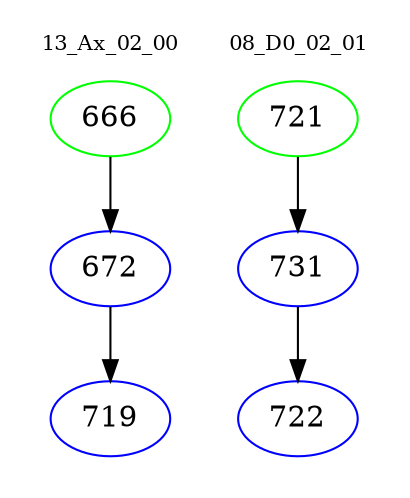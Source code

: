 digraph{
subgraph cluster_0 {
color = white
label = "13_Ax_02_00";
fontsize=10;
T0_666 [label="666", color="green"]
T0_666 -> T0_672 [color="black"]
T0_672 [label="672", color="blue"]
T0_672 -> T0_719 [color="black"]
T0_719 [label="719", color="blue"]
}
subgraph cluster_1 {
color = white
label = "08_D0_02_01";
fontsize=10;
T1_721 [label="721", color="green"]
T1_721 -> T1_731 [color="black"]
T1_731 [label="731", color="blue"]
T1_731 -> T1_722 [color="black"]
T1_722 [label="722", color="blue"]
}
}
